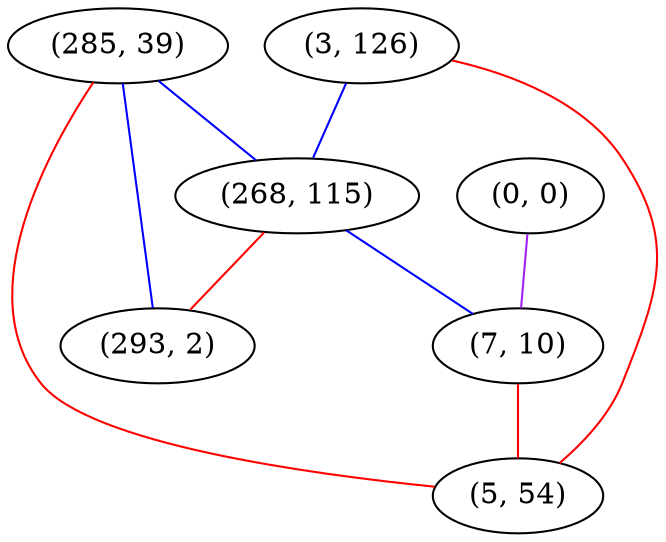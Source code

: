 graph "" {
"(285, 39)";
"(3, 126)";
"(0, 0)";
"(268, 115)";
"(7, 10)";
"(5, 54)";
"(293, 2)";
"(285, 39)" -- "(5, 54)"  [color=red, key=0, weight=1];
"(285, 39)" -- "(293, 2)"  [color=blue, key=0, weight=3];
"(285, 39)" -- "(268, 115)"  [color=blue, key=0, weight=3];
"(3, 126)" -- "(5, 54)"  [color=red, key=0, weight=1];
"(3, 126)" -- "(268, 115)"  [color=blue, key=0, weight=3];
"(0, 0)" -- "(7, 10)"  [color=purple, key=0, weight=4];
"(268, 115)" -- "(293, 2)"  [color=red, key=0, weight=1];
"(268, 115)" -- "(7, 10)"  [color=blue, key=0, weight=3];
"(7, 10)" -- "(5, 54)"  [color=red, key=0, weight=1];
}
